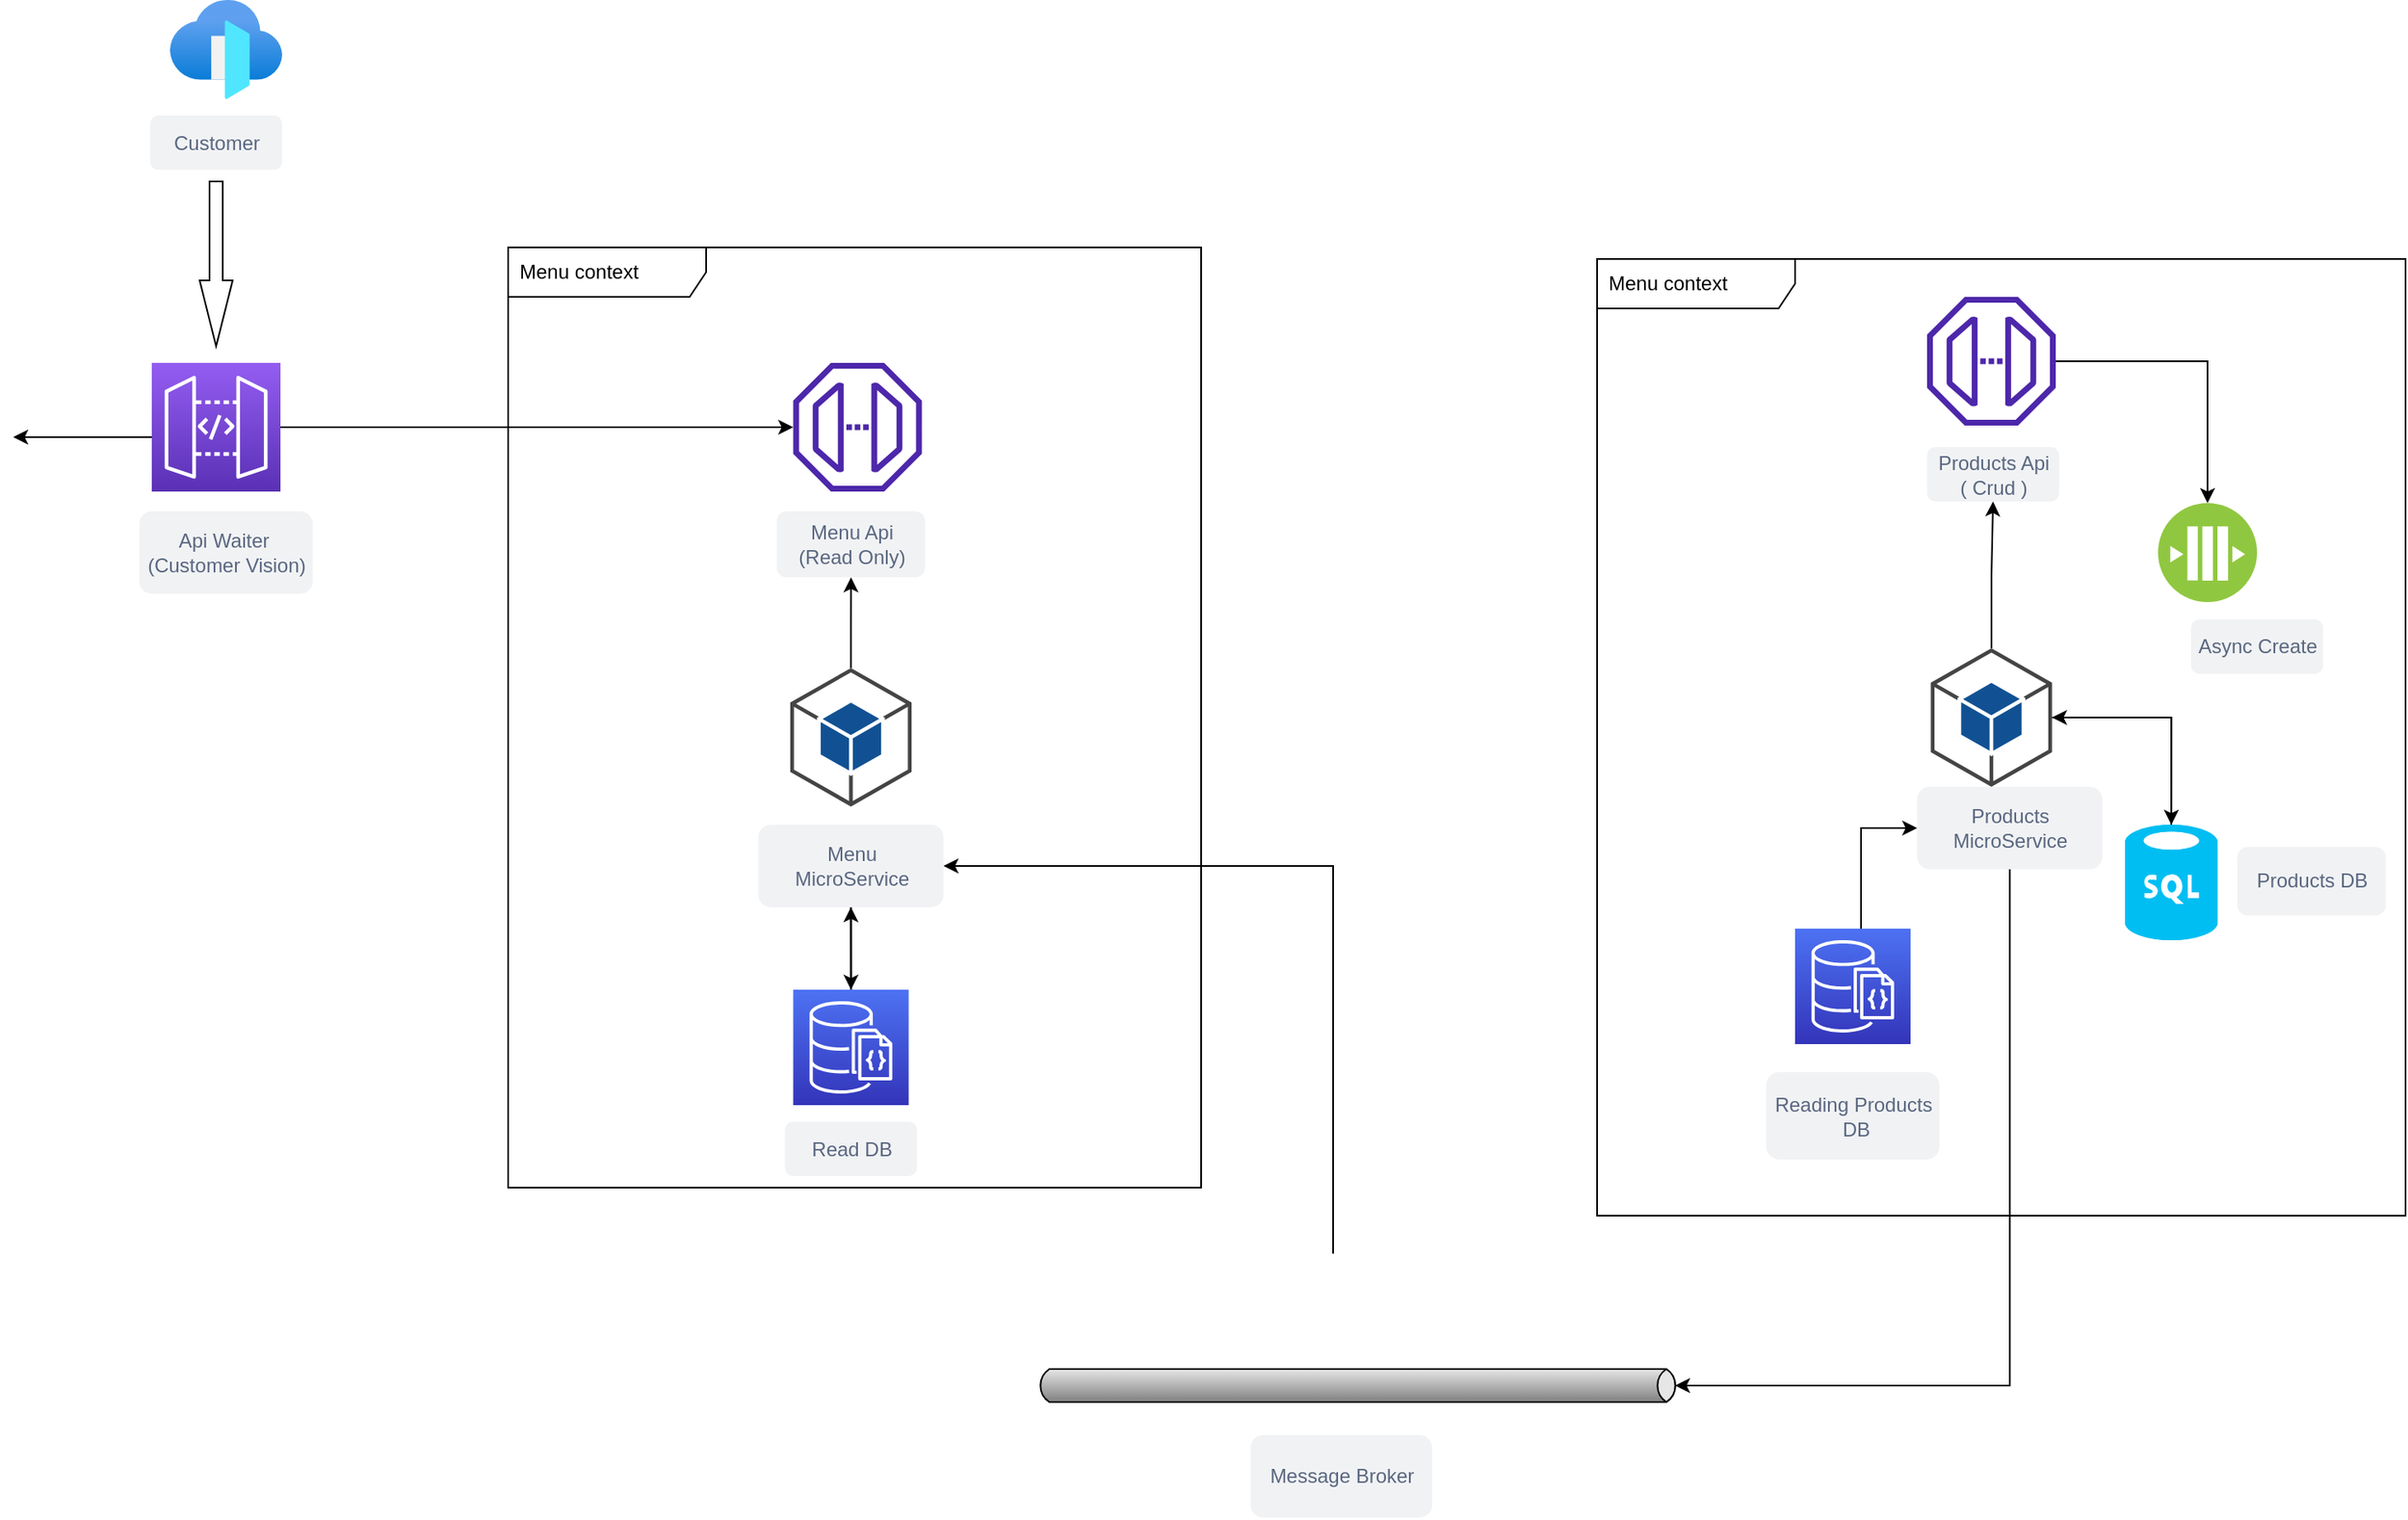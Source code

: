 <mxfile version="19.0.3" type="device"><diagram id="Mh2NUlCnddQBB5KncvXl" name="Página-1"><mxGraphModel dx="1106" dy="1235" grid="1" gridSize="10" guides="1" tooltips="1" connect="1" arrows="1" fold="1" page="1" pageScale="1" pageWidth="980" pageHeight="690" math="0" shadow="0"><root><mxCell id="0"/><mxCell id="1" parent="0"/><mxCell id="90TnjPMeIU645kkXwJEH-14" value="" style="edgeStyle=orthogonalEdgeStyle;rounded=0;orthogonalLoop=1;jettySize=auto;html=1;" parent="1" edge="1"><mxGeometry relative="1" as="geometry"><mxPoint x="376.25" y="205" as="sourcePoint"/><mxPoint x="260" y="205" as="targetPoint"/></mxGeometry></mxCell><mxCell id="V7-k_-d0_sLUfRQOBI2k-1" value="" style="html=1;shadow=0;dashed=0;align=center;verticalAlign=middle;shape=mxgraph.arrows2.arrow;dy=0.6;dx=40;direction=south;notch=0;" parent="1" vertex="1"><mxGeometry x="373" y="50" width="20" height="100" as="geometry"/></mxCell><mxCell id="90TnjPMeIU645kkXwJEH-21" value="" style="aspect=fixed;html=1;points=[];align=center;image;fontSize=12;image=img/lib/azure2/networking/Front_Doors.svg;" parent="1" vertex="1"><mxGeometry x="355" y="-60" width="68" height="60" as="geometry"/></mxCell><mxCell id="90TnjPMeIU645kkXwJEH-37" style="edgeStyle=orthogonalEdgeStyle;rounded=0;orthogonalLoop=1;jettySize=auto;html=1;" parent="1" source="90TnjPMeIU645kkXwJEH-22" target="90TnjPMeIU645kkXwJEH-38" edge="1"><mxGeometry relative="1" as="geometry"><mxPoint x="570" y="205" as="targetPoint"/></mxGeometry></mxCell><mxCell id="90TnjPMeIU645kkXwJEH-22" value="" style="sketch=0;points=[[0,0,0],[0.25,0,0],[0.5,0,0],[0.75,0,0],[1,0,0],[0,1,0],[0.25,1,0],[0.5,1,0],[0.75,1,0],[1,1,0],[0,0.25,0],[0,0.5,0],[0,0.75,0],[1,0.25,0],[1,0.5,0],[1,0.75,0]];outlineConnect=0;fontColor=#232F3E;gradientColor=#945DF2;gradientDirection=north;fillColor=#5A30B5;strokeColor=#ffffff;dashed=0;verticalLabelPosition=bottom;verticalAlign=top;align=center;html=1;fontSize=12;fontStyle=0;aspect=fixed;shape=mxgraph.aws4.resourceIcon;resIcon=mxgraph.aws4.api_gateway;" parent="1" vertex="1"><mxGeometry x="344" y="160" width="78" height="78" as="geometry"/></mxCell><mxCell id="90TnjPMeIU645kkXwJEH-30" value="Api Waiter&amp;nbsp;&lt;br&gt;(Customer Vision)" style="rounded=1;align=center;fillColor=#F1F2F4;strokeColor=none;html=1;fontColor=#596780;fontSize=12" parent="1" vertex="1"><mxGeometry x="336.5" y="250" width="105" height="50" as="geometry"/></mxCell><mxCell id="90TnjPMeIU645kkXwJEH-36" value="Menu context" style="shape=umlFrame;whiteSpace=wrap;html=1;width=120;height=30;boundedLbl=1;verticalAlign=middle;align=left;spacingLeft=5;" parent="1" vertex="1"><mxGeometry x="559.99" y="90" width="420.01" height="570" as="geometry"/></mxCell><mxCell id="90TnjPMeIU645kkXwJEH-38" value="" style="sketch=0;outlineConnect=0;fontColor=#232F3E;gradientColor=none;fillColor=#4D27AA;strokeColor=none;dashed=0;verticalLabelPosition=bottom;verticalAlign=top;align=center;html=1;fontSize=12;fontStyle=0;aspect=fixed;pointerEvents=1;shape=mxgraph.aws4.endpoint;" parent="1" vertex="1"><mxGeometry x="732.76" y="160" width="78" height="78" as="geometry"/></mxCell><mxCell id="90TnjPMeIU645kkXwJEH-40" value="Menu Api&lt;br&gt;(Read Only)" style="rounded=1;align=center;fillColor=#F1F2F4;strokeColor=none;html=1;fontColor=#596780;fontSize=12" parent="1" vertex="1"><mxGeometry x="722.75" y="250" width="90" height="40" as="geometry"/></mxCell><mxCell id="5ntBMGbWgiYDETumKRLV-29" value="" style="edgeStyle=orthogonalEdgeStyle;rounded=0;orthogonalLoop=1;jettySize=auto;html=1;" parent="1" source="5ntBMGbWgiYDETumKRLV-5" target="90TnjPMeIU645kkXwJEH-40" edge="1"><mxGeometry relative="1" as="geometry"/></mxCell><mxCell id="5ntBMGbWgiYDETumKRLV-5" value="" style="outlineConnect=0;dashed=0;verticalLabelPosition=bottom;verticalAlign=top;align=center;html=1;shape=mxgraph.aws3.android;fillColor=#115193;gradientColor=none;" parent="1" vertex="1"><mxGeometry x="731" y="345" width="73.5" height="84" as="geometry"/></mxCell><mxCell id="Isz0LbsPJXyXZICn9MlG-10" value="" style="edgeStyle=orthogonalEdgeStyle;rounded=0;orthogonalLoop=1;jettySize=auto;html=1;" edge="1" parent="1" source="5ntBMGbWgiYDETumKRLV-6" target="5ntBMGbWgiYDETumKRLV-25"><mxGeometry relative="1" as="geometry"/></mxCell><mxCell id="5ntBMGbWgiYDETumKRLV-6" value="Menu&lt;br&gt;MicroService" style="rounded=1;align=center;fillColor=#F1F2F4;strokeColor=none;html=1;fontColor=#596780;fontSize=12" parent="1" vertex="1"><mxGeometry x="711.63" y="440" width="112.25" height="50" as="geometry"/></mxCell><mxCell id="5ntBMGbWgiYDETumKRLV-16" value="" style="edgeStyle=orthogonalEdgeStyle;rounded=0;orthogonalLoop=1;jettySize=auto;html=1;" parent="1" source="5ntBMGbWgiYDETumKRLV-7" target="5ntBMGbWgiYDETumKRLV-14" edge="1"><mxGeometry relative="1" as="geometry"/></mxCell><mxCell id="5ntBMGbWgiYDETumKRLV-7" value="" style="sketch=0;outlineConnect=0;fontColor=#232F3E;gradientColor=none;fillColor=#4D27AA;strokeColor=none;dashed=0;verticalLabelPosition=bottom;verticalAlign=top;align=center;html=1;fontSize=12;fontStyle=0;aspect=fixed;pointerEvents=1;shape=mxgraph.aws4.endpoint;" parent="1" vertex="1"><mxGeometry x="1420" y="120" width="78" height="78" as="geometry"/></mxCell><mxCell id="5ntBMGbWgiYDETumKRLV-8" value="Products Api&lt;br&gt;( Crud )" style="rounded=1;align=center;fillColor=#F1F2F4;strokeColor=none;html=1;fontColor=#596780;fontSize=12" parent="1" vertex="1"><mxGeometry x="1420" y="211" width="80" height="33" as="geometry"/></mxCell><mxCell id="5ntBMGbWgiYDETumKRLV-12" value="" style="verticalLabelPosition=bottom;html=1;verticalAlign=top;align=center;strokeColor=none;fillColor=#00BEF2;shape=mxgraph.azure.sql_database;" parent="1" vertex="1"><mxGeometry x="1540" y="440" width="56.12" height="70" as="geometry"/></mxCell><mxCell id="5ntBMGbWgiYDETumKRLV-14" value="" style="aspect=fixed;perimeter=ellipsePerimeter;html=1;align=center;shadow=0;dashed=0;fontColor=#4277BB;labelBackgroundColor=#ffffff;fontSize=12;spacingTop=3;image;image=img/lib/ibm/blockchain/message_bus.svg;" parent="1" vertex="1"><mxGeometry x="1560" y="245" width="60" height="60" as="geometry"/></mxCell><mxCell id="5ntBMGbWgiYDETumKRLV-15" value="Async Create" style="rounded=1;align=center;fillColor=#F1F2F4;strokeColor=none;html=1;fontColor=#596780;fontSize=12" parent="1" vertex="1"><mxGeometry x="1580" y="315.5" width="80" height="33" as="geometry"/></mxCell><mxCell id="5ntBMGbWgiYDETumKRLV-19" value="Persistency&lt;br&gt;Db" style="rounded=1;align=center;fillColor=#F1F2F4;strokeColor=none;html=1;fontColor=#596780;fontSize=12" parent="1" vertex="1"><mxGeometry x="1610" y="455" width="86.12" height="40" as="geometry"/></mxCell><mxCell id="5ntBMGbWgiYDETumKRLV-24" value="Read DB" style="rounded=1;align=center;fillColor=#F1F2F4;strokeColor=none;html=1;fontColor=#596780;fontSize=12" parent="1" vertex="1"><mxGeometry x="727.75" y="620" width="80" height="33" as="geometry"/></mxCell><mxCell id="5ntBMGbWgiYDETumKRLV-31" value="" style="edgeStyle=orthogonalEdgeStyle;rounded=0;orthogonalLoop=1;jettySize=auto;html=1;" parent="1" source="5ntBMGbWgiYDETumKRLV-25" target="5ntBMGbWgiYDETumKRLV-6" edge="1"><mxGeometry relative="1" as="geometry"/></mxCell><mxCell id="5ntBMGbWgiYDETumKRLV-25" value="" style="sketch=0;points=[[0,0,0],[0.25,0,0],[0.5,0,0],[0.75,0,0],[1,0,0],[0,1,0],[0.25,1,0],[0.5,1,0],[0.75,1,0],[1,1,0],[0,0.25,0],[0,0.5,0],[0,0.75,0],[1,0.25,0],[1,0.5,0],[1,0.75,0]];outlineConnect=0;fontColor=#232F3E;gradientColor=#4D72F3;gradientDirection=north;fillColor=#3334B9;strokeColor=#ffffff;dashed=0;verticalLabelPosition=bottom;verticalAlign=top;align=center;html=1;fontSize=12;fontStyle=0;aspect=fixed;shape=mxgraph.aws4.resourceIcon;resIcon=mxgraph.aws4.documentdb_with_mongodb_compatibility;" parent="1" vertex="1"><mxGeometry x="732.76" y="540" width="70" height="70" as="geometry"/></mxCell><mxCell id="5ntBMGbWgiYDETumKRLV-26" value="Menu context" style="shape=umlFrame;whiteSpace=wrap;html=1;width=120;height=30;boundedLbl=1;verticalAlign=middle;align=left;spacingLeft=5;" parent="1" vertex="1"><mxGeometry x="1220" y="97" width="490" height="580" as="geometry"/></mxCell><mxCell id="5ntBMGbWgiYDETumKRLV-35" value="" style="edgeStyle=orthogonalEdgeStyle;rounded=0;orthogonalLoop=1;jettySize=auto;html=1;" parent="1" source="5ntBMGbWgiYDETumKRLV-27" target="5ntBMGbWgiYDETumKRLV-8" edge="1"><mxGeometry relative="1" as="geometry"/></mxCell><mxCell id="Isz0LbsPJXyXZICn9MlG-3" style="edgeStyle=orthogonalEdgeStyle;rounded=0;orthogonalLoop=1;jettySize=auto;html=1;entryX=0.5;entryY=0;entryDx=0;entryDy=0;entryPerimeter=0;" edge="1" parent="1" source="5ntBMGbWgiYDETumKRLV-27" target="Isz0LbsPJXyXZICn9MlG-1"><mxGeometry relative="1" as="geometry"/></mxCell><mxCell id="5ntBMGbWgiYDETumKRLV-27" value="" style="outlineConnect=0;dashed=0;verticalLabelPosition=bottom;verticalAlign=top;align=center;html=1;shape=mxgraph.aws3.android;fillColor=#115193;gradientColor=none;" parent="1" vertex="1"><mxGeometry x="1422.25" y="333" width="73.5" height="84" as="geometry"/></mxCell><mxCell id="5ntBMGbWgiYDETumKRLV-36" value="" style="edgeStyle=orthogonalEdgeStyle;rounded=0;orthogonalLoop=1;jettySize=auto;html=1;" parent="1" source="5ntBMGbWgiYDETumKRLV-32" target="5ntBMGbWgiYDETumKRLV-34" edge="1"><mxGeometry relative="1" as="geometry"><Array as="points"><mxPoint x="1380" y="442"/></Array></mxGeometry></mxCell><mxCell id="5ntBMGbWgiYDETumKRLV-32" value="" style="sketch=0;points=[[0,0,0],[0.25,0,0],[0.5,0,0],[0.75,0,0],[1,0,0],[0,1,0],[0.25,1,0],[0.5,1,0],[0.75,1,0],[1,1,0],[0,0.25,0],[0,0.5,0],[0,0.75,0],[1,0.25,0],[1,0.5,0],[1,0.75,0]];outlineConnect=0;fontColor=#232F3E;gradientColor=#4D72F3;gradientDirection=north;fillColor=#3334B9;strokeColor=#ffffff;dashed=0;verticalLabelPosition=bottom;verticalAlign=top;align=center;html=1;fontSize=12;fontStyle=0;aspect=fixed;shape=mxgraph.aws4.resourceIcon;resIcon=mxgraph.aws4.documentdb_with_mongodb_compatibility;" parent="1" vertex="1"><mxGeometry x="1340" y="503" width="70" height="70" as="geometry"/></mxCell><mxCell id="5ntBMGbWgiYDETumKRLV-33" value="Reading Products&lt;br&gt;&amp;nbsp;DB" style="rounded=1;align=center;fillColor=#F1F2F4;strokeColor=none;html=1;fontColor=#596780;fontSize=12" parent="1" vertex="1"><mxGeometry x="1322.5" y="590" width="105" height="53" as="geometry"/></mxCell><mxCell id="Isz0LbsPJXyXZICn9MlG-8" style="edgeStyle=orthogonalEdgeStyle;rounded=0;orthogonalLoop=1;jettySize=auto;html=1;entryX=1;entryY=0.5;entryDx=-2.7;entryDy=0;entryPerimeter=0;" edge="1" parent="1" source="5ntBMGbWgiYDETumKRLV-34" target="Isz0LbsPJXyXZICn9MlG-5"><mxGeometry relative="1" as="geometry"><Array as="points"><mxPoint x="1470" y="780"/></Array></mxGeometry></mxCell><mxCell id="5ntBMGbWgiYDETumKRLV-34" value="Products &lt;br&gt;MicroService" style="rounded=1;align=center;fillColor=#F1F2F4;strokeColor=none;html=1;fontColor=#596780;fontSize=12" parent="1" vertex="1"><mxGeometry x="1414" y="417" width="112.25" height="50" as="geometry"/></mxCell><mxCell id="Isz0LbsPJXyXZICn9MlG-4" style="edgeStyle=orthogonalEdgeStyle;rounded=0;orthogonalLoop=1;jettySize=auto;html=1;entryX=1;entryY=0.5;entryDx=0;entryDy=0;entryPerimeter=0;" edge="1" parent="1" source="Isz0LbsPJXyXZICn9MlG-1" target="5ntBMGbWgiYDETumKRLV-27"><mxGeometry relative="1" as="geometry"><Array as="points"><mxPoint x="1568" y="375"/></Array></mxGeometry></mxCell><mxCell id="Isz0LbsPJXyXZICn9MlG-1" value="" style="verticalLabelPosition=bottom;html=1;verticalAlign=top;align=center;strokeColor=none;fillColor=#00BEF2;shape=mxgraph.azure.sql_database;" vertex="1" parent="1"><mxGeometry x="1544.31" y="440" width="47.5" height="70" as="geometry"/></mxCell><mxCell id="Isz0LbsPJXyXZICn9MlG-2" value="Products DB" style="rounded=1;align=center;fillColor=#F1F2F4;strokeColor=none;html=1;fontColor=#596780;fontSize=12" vertex="1" parent="1"><mxGeometry x="1608.06" y="453.5" width="90" height="41.5" as="geometry"/></mxCell><mxCell id="Isz0LbsPJXyXZICn9MlG-9" style="edgeStyle=orthogonalEdgeStyle;rounded=0;orthogonalLoop=1;jettySize=auto;html=1;" edge="1" parent="1" source="Isz0LbsPJXyXZICn9MlG-5" target="5ntBMGbWgiYDETumKRLV-6"><mxGeometry relative="1" as="geometry"><Array as="points"><mxPoint x="1060" y="465"/></Array></mxGeometry></mxCell><mxCell id="Isz0LbsPJXyXZICn9MlG-5" value="" style="strokeWidth=1;outlineConnect=0;dashed=0;align=center;html=1;fontSize=8;shape=mxgraph.eip.messageChannel;verticalLabelPosition=bottom;labelBackgroundColor=#ffffff;verticalAlign=top;" vertex="1" parent="1"><mxGeometry x="880" y="700" width="390" height="160" as="geometry"/></mxCell><mxCell id="Isz0LbsPJXyXZICn9MlG-7" value="Message Broker" style="rounded=1;align=center;fillColor=#F1F2F4;strokeColor=none;html=1;fontColor=#596780;fontSize=12" vertex="1" parent="1"><mxGeometry x="1010" y="810" width="110" height="50" as="geometry"/></mxCell><mxCell id="Isz0LbsPJXyXZICn9MlG-13" style="edgeStyle=orthogonalEdgeStyle;rounded=0;orthogonalLoop=1;jettySize=auto;html=1;exitX=0.5;exitY=0;exitDx=0;exitDy=0;" edge="1" parent="1" source="Isz0LbsPJXyXZICn9MlG-12"><mxGeometry relative="1" as="geometry"><mxPoint x="383" y="20" as="targetPoint"/></mxGeometry></mxCell><mxCell id="Isz0LbsPJXyXZICn9MlG-12" value="Customer" style="rounded=1;align=center;fillColor=#F1F2F4;strokeColor=none;html=1;fontColor=#596780;fontSize=12" vertex="1" parent="1"><mxGeometry x="343" y="10" width="80" height="33" as="geometry"/></mxCell></root></mxGraphModel></diagram></mxfile>